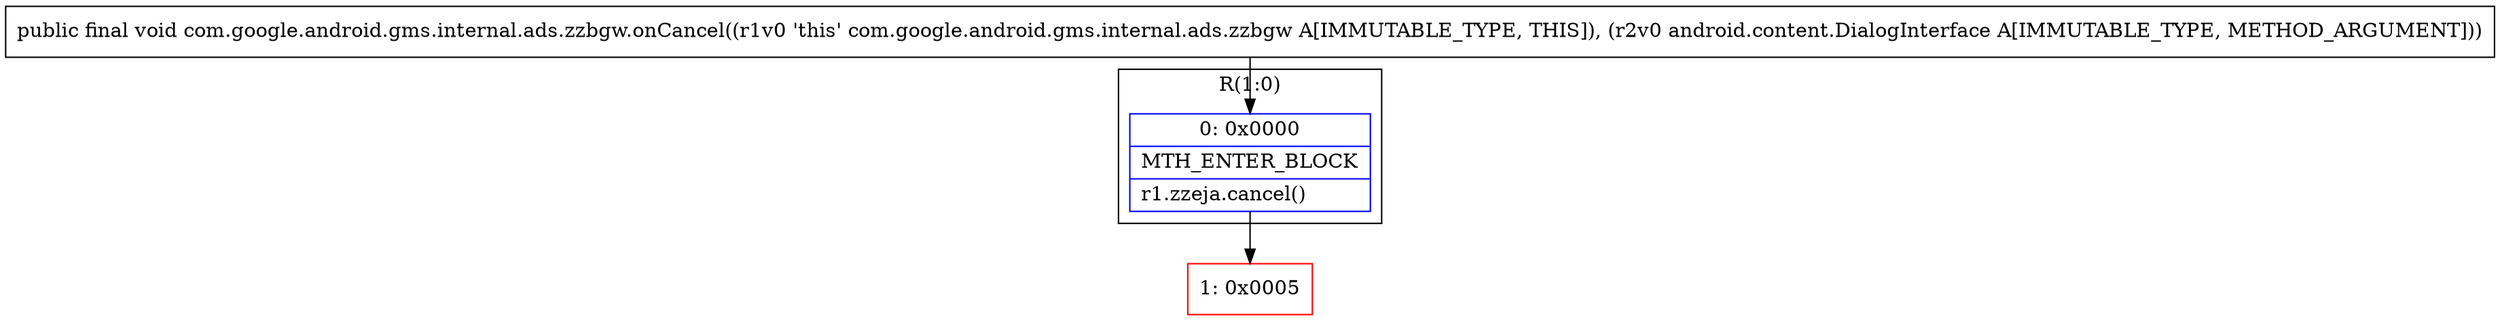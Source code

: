 digraph "CFG forcom.google.android.gms.internal.ads.zzbgw.onCancel(Landroid\/content\/DialogInterface;)V" {
subgraph cluster_Region_1871576634 {
label = "R(1:0)";
node [shape=record,color=blue];
Node_0 [shape=record,label="{0\:\ 0x0000|MTH_ENTER_BLOCK\l|r1.zzeja.cancel()\l}"];
}
Node_1 [shape=record,color=red,label="{1\:\ 0x0005}"];
MethodNode[shape=record,label="{public final void com.google.android.gms.internal.ads.zzbgw.onCancel((r1v0 'this' com.google.android.gms.internal.ads.zzbgw A[IMMUTABLE_TYPE, THIS]), (r2v0 android.content.DialogInterface A[IMMUTABLE_TYPE, METHOD_ARGUMENT])) }"];
MethodNode -> Node_0;
Node_0 -> Node_1;
}

